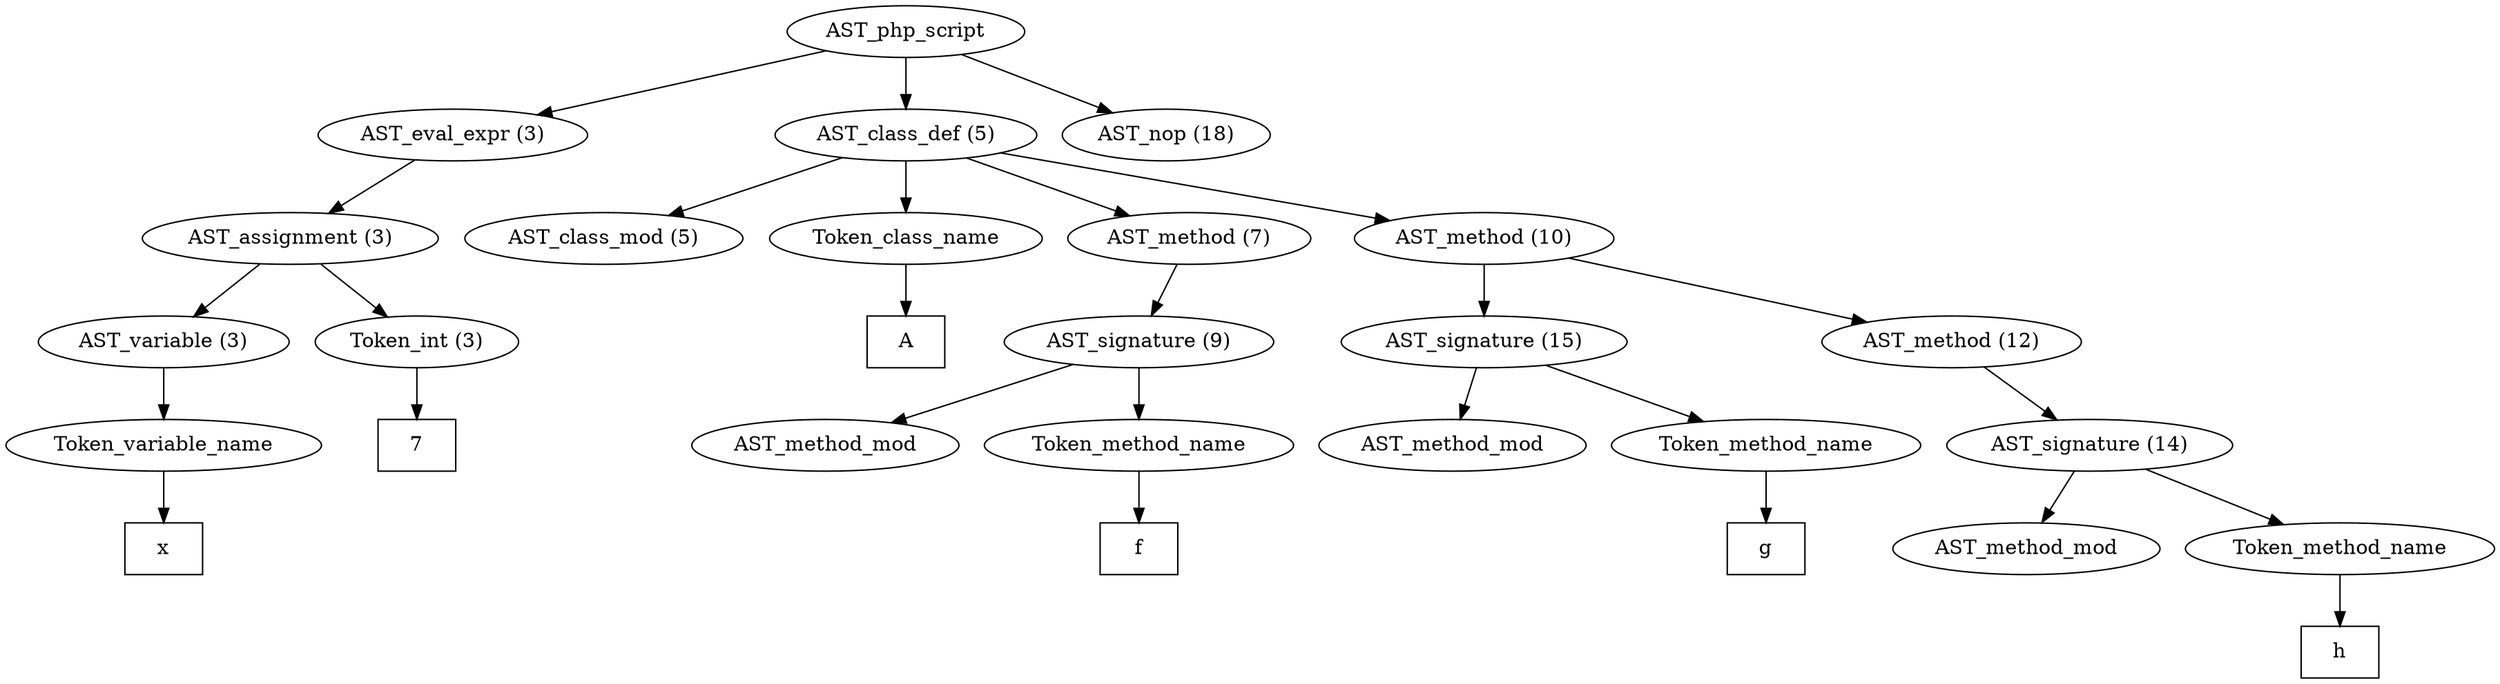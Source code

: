 /*
 * AST in dot format generated by phc -- the PHP compiler
 */

digraph AST {
node_0 [label="AST_php_script"];
node_1 [label="AST_eval_expr (3)"];
node_2 [label="AST_assignment (3)"];
node_3 [label="AST_variable (3)"];
node_4 [label="Token_variable_name"];
node_5 [label="x", shape=box]
node_4 -> node_5;
node_3 -> node_4;
node_6 [label="Token_int (3)"];
node_7 [label="7", shape=box]
node_6 -> node_7;
node_2 -> node_6;
node_2 -> node_3;
node_1 -> node_2;
node_8 [label="AST_class_def (5)"];
node_9 [label="AST_class_mod (5)"];
node_10 [label="Token_class_name"];
node_11 [label="A", shape=box]
node_10 -> node_11;
node_12 [label="AST_method (7)"];
node_13 [label="AST_signature (9)"];
node_14 [label="AST_method_mod"];
node_15 [label="Token_method_name"];
node_16 [label="f", shape=box]
node_15 -> node_16;
node_13 -> node_15;
node_13 -> node_14;
node_12 -> node_13;
node_17 [label="AST_method (10)"];
node_18 [label="AST_signature (15)"];
node_19 [label="AST_method_mod"];
node_20 [label="Token_method_name"];
node_21 [label="g", shape=box]
node_20 -> node_21;
node_18 -> node_20;
node_18 -> node_19;
node_22 [label="AST_method (12)"];
node_23 [label="AST_signature (14)"];
node_24 [label="AST_method_mod"];
node_25 [label="Token_method_name"];
node_26 [label="h", shape=box]
node_25 -> node_26;
node_23 -> node_25;
node_23 -> node_24;
node_22 -> node_23;
node_17 -> node_22;
node_17 -> node_18;
node_8 -> node_17;
node_8 -> node_12;
node_8 -> node_10;
node_8 -> node_9;
node_27 [label="AST_nop (18)"];
node_0 -> node_27;
node_0 -> node_8;
node_0 -> node_1;
}
